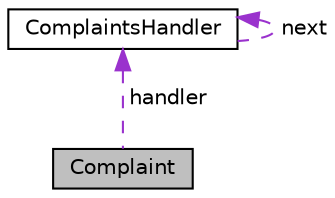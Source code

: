 digraph "Complaint"
{
 // LATEX_PDF_SIZE
  edge [fontname="Helvetica",fontsize="10",labelfontname="Helvetica",labelfontsize="10"];
  node [fontname="Helvetica",fontsize="10",shape=record];
  Node1 [label="Complaint",height=0.2,width=0.4,color="black", fillcolor="grey75", style="filled", fontcolor="black",tooltip="A base class for customer complaints."];
  Node2 -> Node1 [dir="back",color="darkorchid3",fontsize="10",style="dashed",label=" handler" ];
  Node2 [label="ComplaintsHandler",height=0.2,width=0.4,color="black", fillcolor="white", style="filled",URL="$classComplaintsHandler.html",tooltip="Base class for ComplaintsHandlers responsible for handling customer complaints."];
  Node2 -> Node2 [dir="back",color="darkorchid3",fontsize="10",style="dashed",label=" next" ];
}
